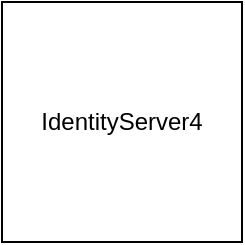 <mxfile version="14.5.3" type="github">
  <diagram id="StC2bS38dm-an3zk7gyc" name="Page-1">
    <mxGraphModel dx="1160" dy="580" grid="1" gridSize="10" guides="1" tooltips="1" connect="1" arrows="1" fold="1" page="1" pageScale="1" pageWidth="850" pageHeight="1100" math="0" shadow="0">
      <root>
        <mxCell id="0" />
        <mxCell id="1" parent="0" />
        <mxCell id="cD2CyHJuyCR0iV1gbd62-1" value="IdentityServer4" style="whiteSpace=wrap;html=1;aspect=fixed;" vertex="1" parent="1">
          <mxGeometry x="220" y="150" width="120" height="120" as="geometry" />
        </mxCell>
      </root>
    </mxGraphModel>
  </diagram>
</mxfile>
